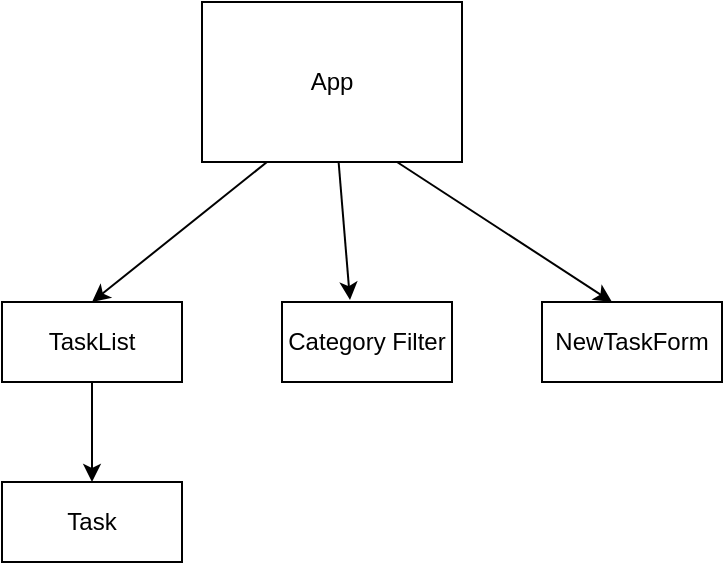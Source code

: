 <mxfile>
    <diagram id="3xvhnCfsm2IqBOQQYvSP" name="Page-1">
        <mxGraphModel dx="221" dy="259" grid="1" gridSize="10" guides="1" tooltips="1" connect="1" arrows="1" fold="1" page="1" pageScale="1" pageWidth="850" pageHeight="1100" math="0" shadow="0">
            <root>
                <mxCell id="0"/>
                <mxCell id="1" parent="0"/>
                <mxCell id="8" value="" style="edgeStyle=none;html=1;entryX=0.4;entryY=-0.025;entryDx=0;entryDy=0;entryPerimeter=0;" parent="1" source="2" target="5" edge="1">
                    <mxGeometry relative="1" as="geometry"/>
                </mxCell>
                <mxCell id="9" style="edgeStyle=none;html=1;exitX=0.25;exitY=1;exitDx=0;exitDy=0;entryX=0.5;entryY=0;entryDx=0;entryDy=0;" parent="1" source="2" target="3" edge="1">
                    <mxGeometry relative="1" as="geometry"/>
                </mxCell>
                <mxCell id="10" style="edgeStyle=none;html=1;exitX=0.75;exitY=1;exitDx=0;exitDy=0;entryX=0.389;entryY=0;entryDx=0;entryDy=0;entryPerimeter=0;" parent="1" source="2" target="6" edge="1">
                    <mxGeometry relative="1" as="geometry"/>
                </mxCell>
                <mxCell id="2" value="App" style="whiteSpace=wrap;html=1;" parent="1" vertex="1">
                    <mxGeometry x="280" y="50" width="130" height="80" as="geometry"/>
                </mxCell>
                <mxCell id="7" value="" style="edgeStyle=none;html=1;" parent="1" source="3" target="4" edge="1">
                    <mxGeometry relative="1" as="geometry"/>
                </mxCell>
                <mxCell id="3" value="TaskList&lt;br&gt;" style="whiteSpace=wrap;html=1;" parent="1" vertex="1">
                    <mxGeometry x="180" y="200" width="90" height="40" as="geometry"/>
                </mxCell>
                <mxCell id="4" value="Task&lt;br&gt;" style="whiteSpace=wrap;html=1;" parent="1" vertex="1">
                    <mxGeometry x="180" y="290" width="90" height="40" as="geometry"/>
                </mxCell>
                <mxCell id="5" value="Category Filter" style="whiteSpace=wrap;html=1;" parent="1" vertex="1">
                    <mxGeometry x="320" y="200" width="85" height="40" as="geometry"/>
                </mxCell>
                <mxCell id="6" value="NewTaskForm" style="whiteSpace=wrap;html=1;" parent="1" vertex="1">
                    <mxGeometry x="450" y="200" width="90" height="40" as="geometry"/>
                </mxCell>
            </root>
        </mxGraphModel>
    </diagram>
</mxfile>